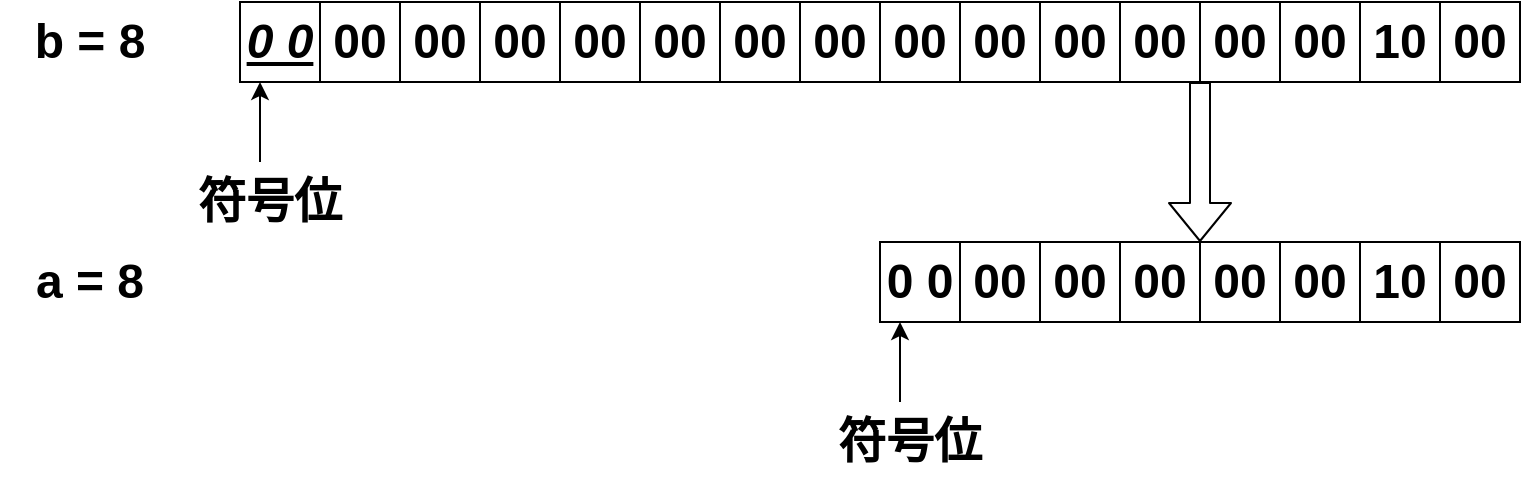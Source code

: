 <mxfile version="14.5.1" type="device"><diagram id="7WjsIM7V5-vS3uBqJUxc" name="第 1 页"><mxGraphModel dx="1106" dy="852" grid="1" gridSize="10" guides="1" tooltips="1" connect="1" arrows="1" fold="1" page="1" pageScale="1" pageWidth="827" pageHeight="1169" math="0" shadow="0"><root><mxCell id="0"/><mxCell id="1" parent="0"/><mxCell id="JclTzpJrSyRr3JP9m60e-9" value="&lt;font style=&quot;font-size: 24px&quot;&gt;&lt;b&gt;0 0&lt;/b&gt;&lt;/font&gt;" style="rounded=0;whiteSpace=wrap;html=1;" parent="1" vertex="1"><mxGeometry x="480" y="160" width="40" height="40" as="geometry"/></mxCell><mxCell id="JclTzpJrSyRr3JP9m60e-25" value="&lt;font style=&quot;font-size: 24px&quot;&gt;&lt;b&gt;b = 8&lt;/b&gt;&lt;/font&gt;" style="text;html=1;strokeColor=none;fillColor=none;align=center;verticalAlign=middle;whiteSpace=wrap;rounded=0;" parent="1" vertex="1"><mxGeometry x="40" y="40" width="90" height="40" as="geometry"/></mxCell><mxCell id="JclTzpJrSyRr3JP9m60e-27" value="&lt;font style=&quot;font-size: 24px&quot;&gt;&lt;b&gt;00&lt;/b&gt;&lt;/font&gt;" style="rounded=0;whiteSpace=wrap;html=1;" parent="1" vertex="1"><mxGeometry x="520" y="160" width="40" height="40" as="geometry"/></mxCell><mxCell id="JclTzpJrSyRr3JP9m60e-28" value="&lt;font style=&quot;font-size: 24px&quot;&gt;&lt;b&gt;00&lt;/b&gt;&lt;/font&gt;" style="rounded=0;whiteSpace=wrap;html=1;" parent="1" vertex="1"><mxGeometry x="560" y="160" width="40" height="40" as="geometry"/></mxCell><mxCell id="JclTzpJrSyRr3JP9m60e-29" value="&lt;font style=&quot;font-size: 24px&quot;&gt;&lt;b&gt;00&lt;/b&gt;&lt;/font&gt;" style="rounded=0;whiteSpace=wrap;html=1;" parent="1" vertex="1"><mxGeometry x="600" y="160" width="40" height="40" as="geometry"/></mxCell><mxCell id="JclTzpJrSyRr3JP9m60e-30" value="&lt;font style=&quot;font-size: 24px&quot;&gt;&lt;b&gt;00&lt;/b&gt;&lt;/font&gt;" style="rounded=0;whiteSpace=wrap;html=1;" parent="1" vertex="1"><mxGeometry x="640" y="160" width="40" height="40" as="geometry"/></mxCell><mxCell id="JclTzpJrSyRr3JP9m60e-31" value="&lt;font style=&quot;font-size: 24px&quot;&gt;&lt;b&gt;00&lt;/b&gt;&lt;/font&gt;" style="rounded=0;whiteSpace=wrap;html=1;" parent="1" vertex="1"><mxGeometry x="680" y="160" width="40" height="40" as="geometry"/></mxCell><mxCell id="JclTzpJrSyRr3JP9m60e-32" value="&lt;font style=&quot;font-size: 24px&quot;&gt;&lt;b&gt;10&lt;/b&gt;&lt;/font&gt;" style="rounded=0;whiteSpace=wrap;html=1;" parent="1" vertex="1"><mxGeometry x="720" y="160" width="40" height="40" as="geometry"/></mxCell><mxCell id="JclTzpJrSyRr3JP9m60e-33" value="&lt;font style=&quot;font-size: 24px&quot;&gt;&lt;b&gt;00&lt;/b&gt;&lt;/font&gt;" style="rounded=0;whiteSpace=wrap;html=1;" parent="1" vertex="1"><mxGeometry x="760" y="160" width="40" height="40" as="geometry"/></mxCell><mxCell id="JclTzpJrSyRr3JP9m60e-34" value="&lt;font style=&quot;font-size: 24px&quot;&gt;&lt;b&gt;00&lt;/b&gt;&lt;/font&gt;" style="rounded=0;whiteSpace=wrap;html=1;" parent="1" vertex="1"><mxGeometry x="480" y="40" width="40" height="40" as="geometry"/></mxCell><mxCell id="JclTzpJrSyRr3JP9m60e-35" value="&lt;font style=&quot;font-size: 24px&quot;&gt;&lt;b&gt;00&lt;/b&gt;&lt;/font&gt;" style="rounded=0;whiteSpace=wrap;html=1;" parent="1" vertex="1"><mxGeometry x="520" y="40" width="40" height="40" as="geometry"/></mxCell><mxCell id="JclTzpJrSyRr3JP9m60e-36" value="&lt;font style=&quot;font-size: 24px&quot;&gt;&lt;b&gt;00&lt;/b&gt;&lt;/font&gt;" style="rounded=0;whiteSpace=wrap;html=1;" parent="1" vertex="1"><mxGeometry x="560" y="40" width="40" height="40" as="geometry"/></mxCell><mxCell id="JclTzpJrSyRr3JP9m60e-37" value="&lt;font style=&quot;font-size: 24px&quot;&gt;&lt;b&gt;00&lt;/b&gt;&lt;/font&gt;" style="rounded=0;whiteSpace=wrap;html=1;" parent="1" vertex="1"><mxGeometry x="600" y="40" width="40" height="40" as="geometry"/></mxCell><mxCell id="JclTzpJrSyRr3JP9m60e-38" value="&lt;font style=&quot;font-size: 24px&quot;&gt;&lt;b&gt;00&lt;/b&gt;&lt;/font&gt;" style="rounded=0;whiteSpace=wrap;html=1;" parent="1" vertex="1"><mxGeometry x="640" y="40" width="40" height="40" as="geometry"/></mxCell><mxCell id="JclTzpJrSyRr3JP9m60e-39" value="&lt;font style=&quot;font-size: 24px&quot;&gt;&lt;b&gt;00&lt;/b&gt;&lt;/font&gt;" style="rounded=0;whiteSpace=wrap;html=1;" parent="1" vertex="1"><mxGeometry x="680" y="40" width="40" height="40" as="geometry"/></mxCell><mxCell id="JclTzpJrSyRr3JP9m60e-40" value="&lt;font style=&quot;font-size: 24px&quot;&gt;&lt;b&gt;10&lt;/b&gt;&lt;/font&gt;" style="rounded=0;whiteSpace=wrap;html=1;" parent="1" vertex="1"><mxGeometry x="720" y="40" width="40" height="40" as="geometry"/></mxCell><mxCell id="JclTzpJrSyRr3JP9m60e-41" value="&lt;font style=&quot;font-size: 24px&quot;&gt;&lt;b&gt;00&lt;/b&gt;&lt;/font&gt;" style="rounded=0;whiteSpace=wrap;html=1;" parent="1" vertex="1"><mxGeometry x="760" y="40" width="40" height="40" as="geometry"/></mxCell><mxCell id="JclTzpJrSyRr3JP9m60e-42" value="&lt;font style=&quot;font-size: 24px&quot;&gt;&lt;b&gt;&lt;u&gt;&lt;i&gt;0 0&lt;/i&gt;&lt;/u&gt;&lt;/b&gt;&lt;/font&gt;" style="rounded=0;whiteSpace=wrap;html=1;" parent="1" vertex="1"><mxGeometry x="160" y="40" width="40" height="40" as="geometry"/></mxCell><mxCell id="JclTzpJrSyRr3JP9m60e-43" value="&lt;font style=&quot;font-size: 24px&quot;&gt;&lt;b&gt;00&lt;/b&gt;&lt;/font&gt;" style="rounded=0;whiteSpace=wrap;html=1;" parent="1" vertex="1"><mxGeometry x="200" y="40" width="40" height="40" as="geometry"/></mxCell><mxCell id="JclTzpJrSyRr3JP9m60e-44" value="&lt;font style=&quot;font-size: 24px&quot;&gt;&lt;b&gt;00&lt;/b&gt;&lt;/font&gt;" style="rounded=0;whiteSpace=wrap;html=1;" parent="1" vertex="1"><mxGeometry x="240" y="40" width="40" height="40" as="geometry"/></mxCell><mxCell id="JclTzpJrSyRr3JP9m60e-45" value="&lt;font style=&quot;font-size: 24px&quot;&gt;&lt;b&gt;00&lt;/b&gt;&lt;/font&gt;" style="rounded=0;whiteSpace=wrap;html=1;" parent="1" vertex="1"><mxGeometry x="280" y="40" width="40" height="40" as="geometry"/></mxCell><mxCell id="JclTzpJrSyRr3JP9m60e-46" value="&lt;font style=&quot;font-size: 24px&quot;&gt;&lt;b&gt;00&lt;/b&gt;&lt;/font&gt;" style="rounded=0;whiteSpace=wrap;html=1;" parent="1" vertex="1"><mxGeometry x="320" y="40" width="40" height="40" as="geometry"/></mxCell><mxCell id="JclTzpJrSyRr3JP9m60e-47" value="&lt;font style=&quot;font-size: 24px&quot;&gt;&lt;b&gt;00&lt;/b&gt;&lt;/font&gt;" style="rounded=0;whiteSpace=wrap;html=1;" parent="1" vertex="1"><mxGeometry x="360" y="40" width="40" height="40" as="geometry"/></mxCell><mxCell id="JclTzpJrSyRr3JP9m60e-48" value="&lt;font style=&quot;font-size: 24px&quot;&gt;&lt;b&gt;00&lt;/b&gt;&lt;/font&gt;" style="rounded=0;whiteSpace=wrap;html=1;" parent="1" vertex="1"><mxGeometry x="400" y="40" width="40" height="40" as="geometry"/></mxCell><mxCell id="JclTzpJrSyRr3JP9m60e-49" value="&lt;font style=&quot;font-size: 24px&quot;&gt;&lt;b&gt;00&lt;/b&gt;&lt;/font&gt;" style="rounded=0;whiteSpace=wrap;html=1;" parent="1" vertex="1"><mxGeometry x="440" y="40" width="40" height="40" as="geometry"/></mxCell><mxCell id="Im315d_h7rDa22niyKbs-1" value="&lt;font style=&quot;font-size: 24px&quot;&gt;&lt;b&gt;a = 8&lt;/b&gt;&lt;/font&gt;" style="text;html=1;strokeColor=none;fillColor=none;align=center;verticalAlign=middle;whiteSpace=wrap;rounded=0;" parent="1" vertex="1"><mxGeometry x="40" y="160" width="90" height="40" as="geometry"/></mxCell><mxCell id="Im315d_h7rDa22niyKbs-2" value="" style="shape=flexArrow;endArrow=classic;html=1;entryX=0;entryY=0;entryDx=0;entryDy=0;exitX=0;exitY=1;exitDx=0;exitDy=0;" parent="1" source="JclTzpJrSyRr3JP9m60e-38" target="JclTzpJrSyRr3JP9m60e-30" edge="1"><mxGeometry width="50" height="50" relative="1" as="geometry"><mxPoint x="580" y="140" as="sourcePoint"/><mxPoint x="630" y="90" as="targetPoint"/></mxGeometry></mxCell><mxCell id="AM69t9H3LtYdETORA6Ho-2" value="" style="endArrow=classic;html=1;entryX=0.25;entryY=1;entryDx=0;entryDy=0;" edge="1" parent="1" target="JclTzpJrSyRr3JP9m60e-42"><mxGeometry width="50" height="50" relative="1" as="geometry"><mxPoint x="170" y="120" as="sourcePoint"/><mxPoint x="210" y="100" as="targetPoint"/></mxGeometry></mxCell><mxCell id="AM69t9H3LtYdETORA6Ho-3" value="&lt;span style=&quot;font-size: 24px&quot;&gt;&lt;b&gt;符号位&lt;/b&gt;&lt;/span&gt;" style="text;html=1;strokeColor=none;fillColor=none;align=center;verticalAlign=middle;whiteSpace=wrap;rounded=0;" vertex="1" parent="1"><mxGeometry x="130" y="120" width="90" height="40" as="geometry"/></mxCell><mxCell id="AM69t9H3LtYdETORA6Ho-5" value="" style="endArrow=classic;html=1;entryX=0.25;entryY=1;entryDx=0;entryDy=0;" edge="1" parent="1"><mxGeometry width="50" height="50" relative="1" as="geometry"><mxPoint x="490" y="240" as="sourcePoint"/><mxPoint x="490" y="200" as="targetPoint"/></mxGeometry></mxCell><mxCell id="AM69t9H3LtYdETORA6Ho-6" value="&lt;span style=&quot;font-size: 24px&quot;&gt;&lt;b&gt;符号位&lt;/b&gt;&lt;/span&gt;" style="text;html=1;strokeColor=none;fillColor=none;align=center;verticalAlign=middle;whiteSpace=wrap;rounded=0;" vertex="1" parent="1"><mxGeometry x="450" y="240" width="90" height="40" as="geometry"/></mxCell></root></mxGraphModel></diagram></mxfile>